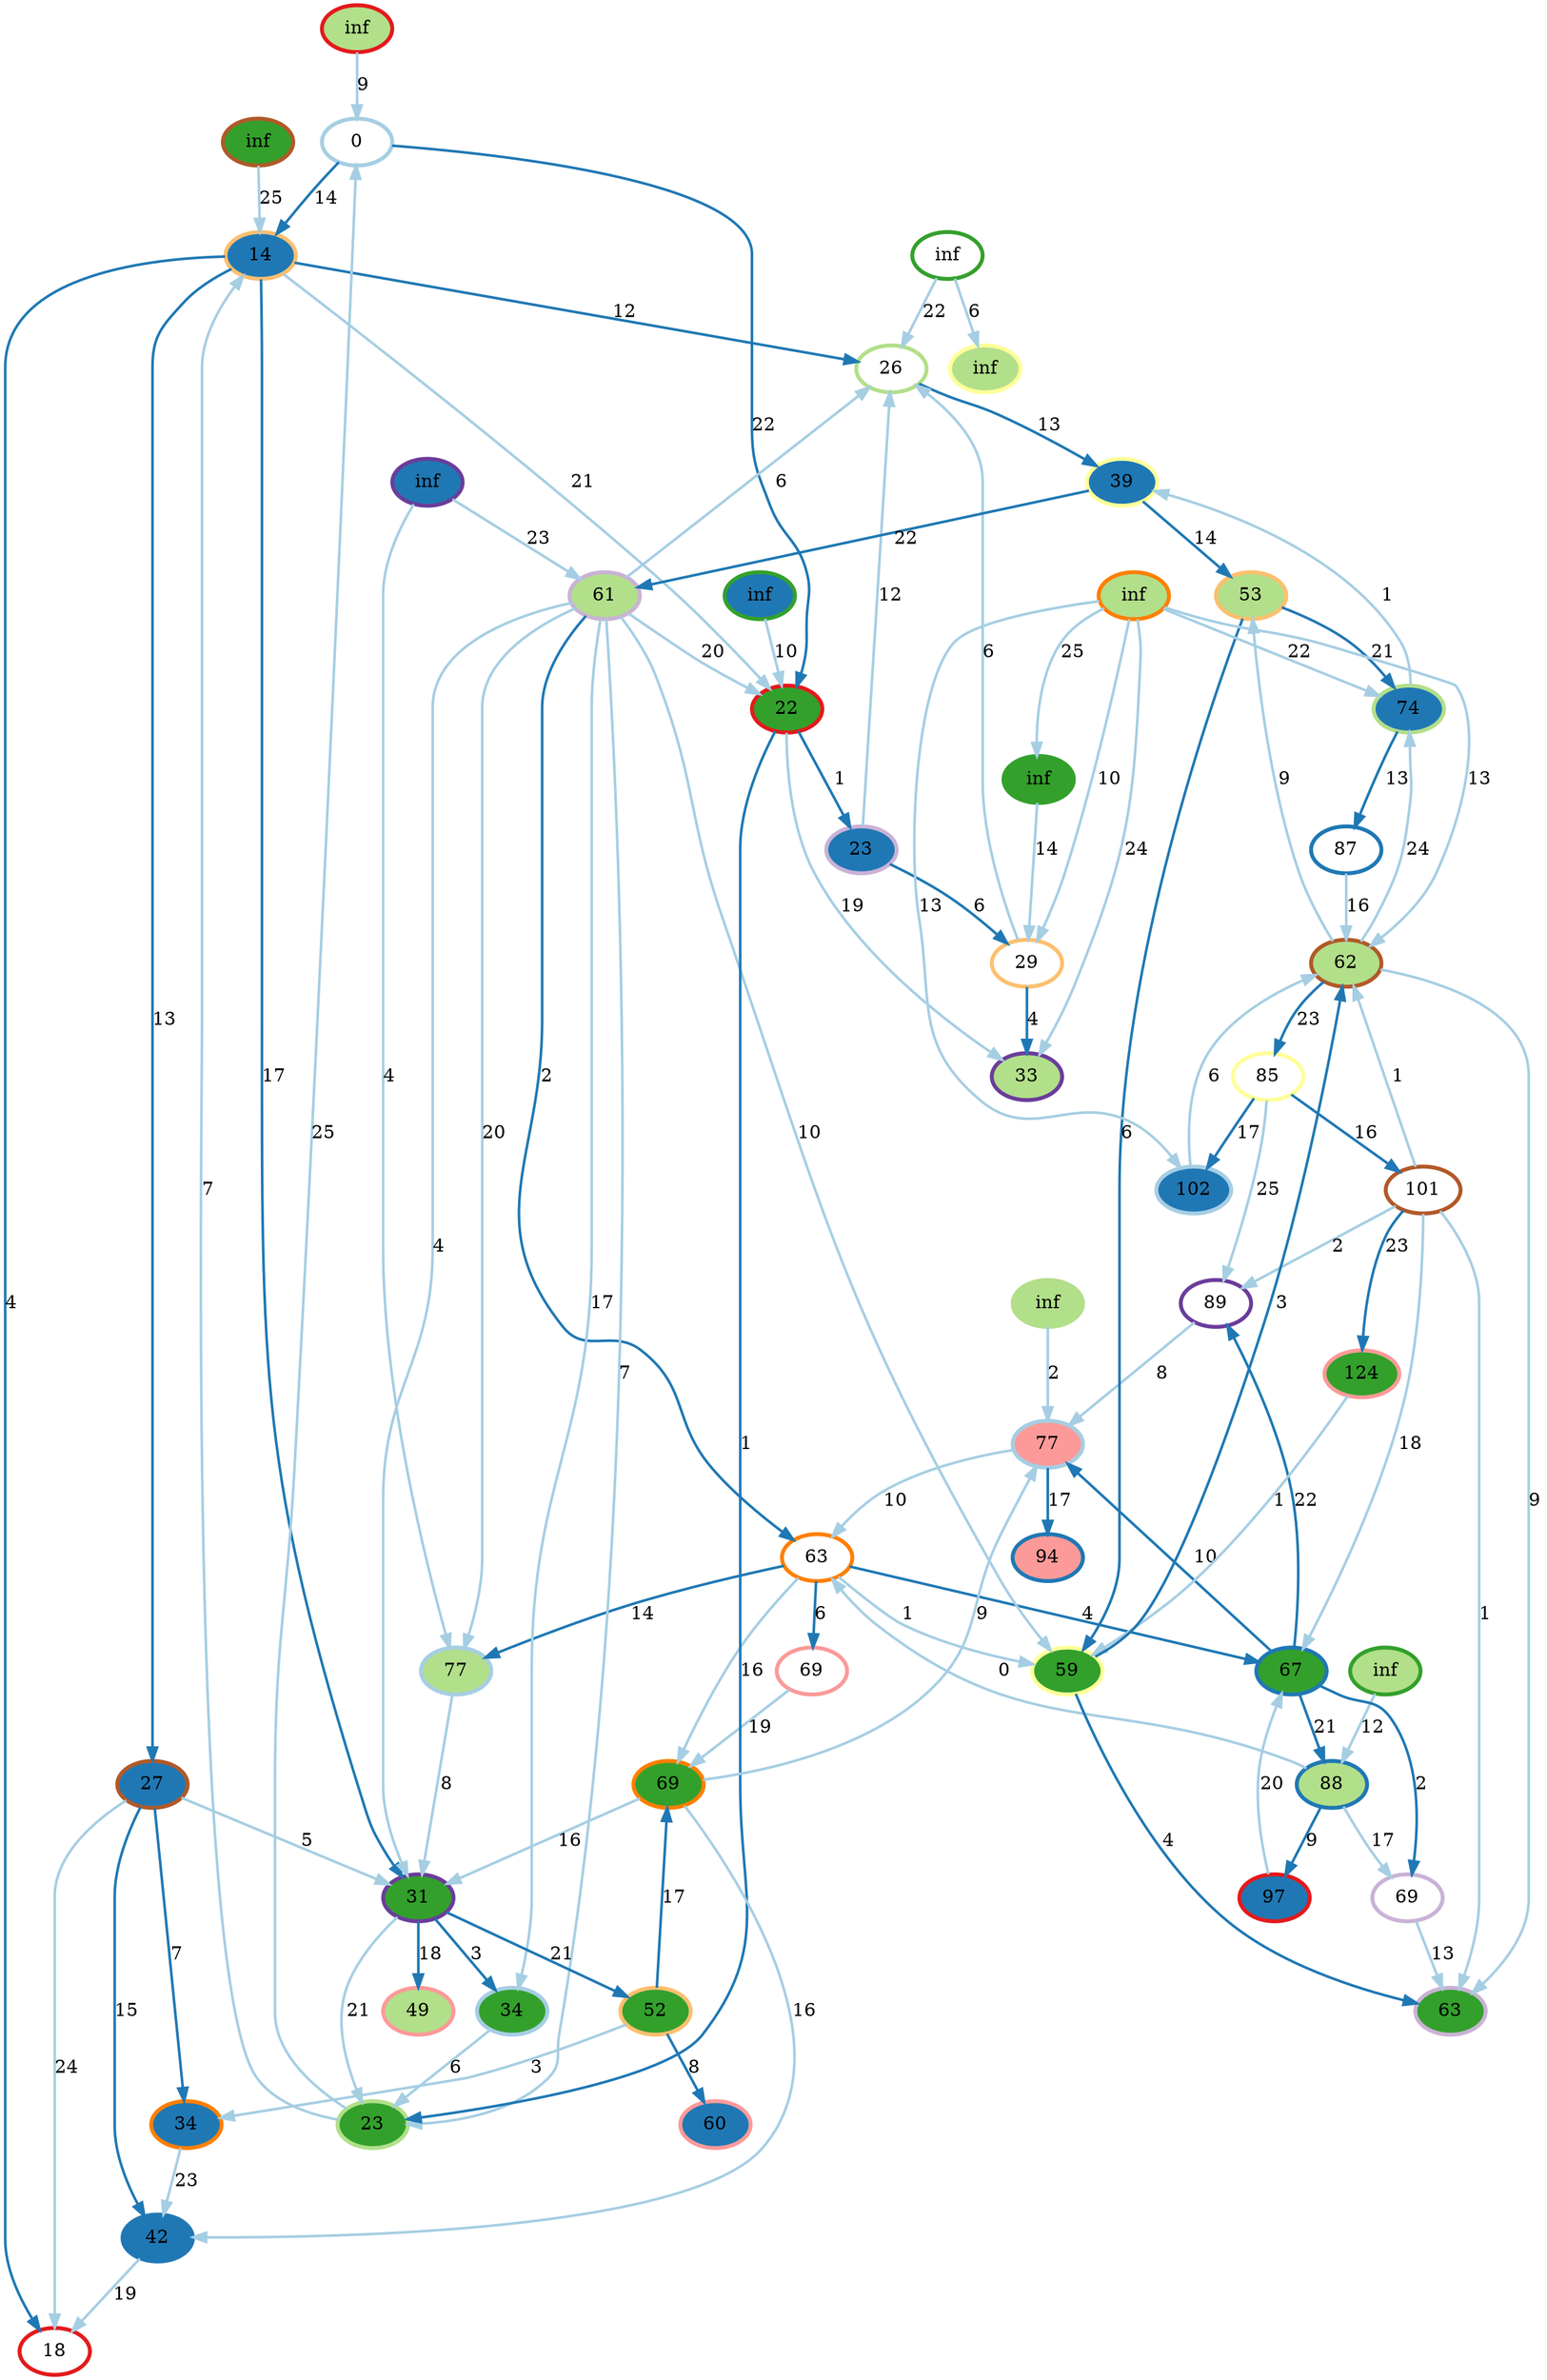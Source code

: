 digraph G {
    0 [penwidth=3,label="0",color=1, colorscheme=paired12]
    1 [penwidth=3,label="87",color=2, colorscheme=paired12]
    2 [penwidth=3,label="26",color=3, colorscheme=paired12]
    3 [penwidth=3,label="inf",color=4, colorscheme=paired12]
    4 [penwidth=3,label="69",color=5, colorscheme=paired12]
    5 [penwidth=3,label="18",color=6, colorscheme=paired12]
    6 [penwidth=3,label="29",color=7, colorscheme=paired12]
    7 [penwidth=3,label="63",color=8, colorscheme=paired12]
    8 [penwidth=3,label="69",color=9, colorscheme=paired12]
    9 [penwidth=3,label="89",color=10, colorscheme=paired12]
    10 [penwidth=3,label="85",color=11, colorscheme=paired12]
    11 [penwidth=3,label="101",color=12, colorscheme=paired12]
    12 [penwidth=3,label="102",color=1, colorscheme=paired12,style=filled,fillcolor=2]
    13 [penwidth=3,label="42",color=2, colorscheme=paired12,style=filled,fillcolor=2]
    14 [penwidth=3,label="74",color=3, colorscheme=paired12,style=filled,fillcolor=2]
    15 [penwidth=3,label="inf",color=4, colorscheme=paired12,style=filled,fillcolor=2]
    16 [penwidth=3,label="60",color=5, colorscheme=paired12,style=filled,fillcolor=2]
    17 [penwidth=3,label="97",color=6, colorscheme=paired12,style=filled,fillcolor=2]
    18 [penwidth=3,label="14",color=7, colorscheme=paired12,style=filled,fillcolor=2]
    19 [penwidth=3,label="34",color=8, colorscheme=paired12,style=filled,fillcolor=2]
    20 [penwidth=3,label="23",color=9, colorscheme=paired12,style=filled,fillcolor=2]
    21 [penwidth=3,label="inf",color=10, colorscheme=paired12,style=filled,fillcolor=2]
    22 [penwidth=3,label="39",color=11, colorscheme=paired12,style=filled,fillcolor=2]
    23 [penwidth=3,label="27",color=12, colorscheme=paired12,style=filled,fillcolor=2]
    24 [penwidth=3,label="77",color=1, colorscheme=paired12,style=filled,fillcolor=3]
    25 [penwidth=3,label="88",color=2, colorscheme=paired12,style=filled,fillcolor=3]
    26 [penwidth=3,label="inf",color=3, colorscheme=paired12,style=filled,fillcolor=3]
    27 [penwidth=3,label="inf",color=4, colorscheme=paired12,style=filled,fillcolor=3]
    28 [penwidth=3,label="49",color=5, colorscheme=paired12,style=filled,fillcolor=3]
    29 [penwidth=3,label="inf",color=6, colorscheme=paired12,style=filled,fillcolor=3]
    30 [penwidth=3,label="53",color=7, colorscheme=paired12,style=filled,fillcolor=3]
    31 [penwidth=3,label="inf",color=8, colorscheme=paired12,style=filled,fillcolor=3]
    32 [penwidth=3,label="61",color=9, colorscheme=paired12,style=filled,fillcolor=3]
    33 [penwidth=3,label="33",color=10, colorscheme=paired12,style=filled,fillcolor=3]
    34 [penwidth=3,label="inf",color=11, colorscheme=paired12,style=filled,fillcolor=3]
    35 [penwidth=3,label="62",color=12, colorscheme=paired12,style=filled,fillcolor=3]
    36 [penwidth=3,label="34",color=1, colorscheme=paired12,style=filled,fillcolor=4]
    37 [penwidth=3,label="67",color=2, colorscheme=paired12,style=filled,fillcolor=4]
    38 [penwidth=3,label="23",color=3, colorscheme=paired12,style=filled,fillcolor=4]
    39 [penwidth=3,label="inf",color=4, colorscheme=paired12,style=filled,fillcolor=4]
    40 [penwidth=3,label="124",color=5, colorscheme=paired12,style=filled,fillcolor=4]
    41 [penwidth=3,label="22",color=6, colorscheme=paired12,style=filled,fillcolor=4]
    42 [penwidth=3,label="52",color=7, colorscheme=paired12,style=filled,fillcolor=4]
    43 [penwidth=3,label="69",color=8, colorscheme=paired12,style=filled,fillcolor=4]
    44 [penwidth=3,label="63",color=9, colorscheme=paired12,style=filled,fillcolor=4]
    45 [penwidth=3,label="31",color=10, colorscheme=paired12,style=filled,fillcolor=4]
    46 [penwidth=3,label="59",color=11, colorscheme=paired12,style=filled,fillcolor=4]
    47 [penwidth=3,label="inf",color=12, colorscheme=paired12,style=filled,fillcolor=4]
    48 [penwidth=3,label="77",color=1, colorscheme=paired12,style=filled,fillcolor=5]
    49 [penwidth=3,label="94",color=2, colorscheme=paired12,style=filled,fillcolor=5]

    11 -> 9 [penwidth=2,label="2",color=1, colorscheme=paired12]
    43 -> 45 [penwidth=2,label="16",color=1, colorscheme=paired12]
    10 -> 9 [penwidth=2,label="25",color=1, colorscheme=paired12]
    48 -> 49 [penwidth=2,label="17",color=2, colorscheme=paired12]
    22 -> 32 [penwidth=2,label="22",color=2, colorscheme=paired12]
    18 -> 45 [penwidth=2,label="17",color=2, colorscheme=paired12]
    35 -> 14 [penwidth=2,label="24",color=1, colorscheme=paired12]
    48 -> 7 [penwidth=2,label="10",color=1, colorscheme=paired12]
    7 -> 46 [penwidth=2,label="1",color=1, colorscheme=paired12]
    11 -> 35 [penwidth=2,label="1",color=1, colorscheme=paired12]
    47 -> 18 [penwidth=2,label="25",color=1, colorscheme=paired12]
    32 -> 46 [penwidth=2,label="10",color=1, colorscheme=paired12]
    36 -> 38 [penwidth=2,label="6",color=1, colorscheme=paired12]
    31 -> 14 [penwidth=2,label="22",color=1, colorscheme=paired12]
    45 -> 28 [penwidth=2,label="18",color=2, colorscheme=paired12]
    37 -> 25 [penwidth=2,label="21",color=2, colorscheme=paired12]
    21 -> 32 [penwidth=2,label="23",color=1, colorscheme=paired12]
    25 -> 17 [penwidth=2,label="9",color=2, colorscheme=paired12]
    18 -> 5 [penwidth=2,label="4",color=2, colorscheme=paired12]
    11 -> 37 [penwidth=2,label="18",color=1, colorscheme=paired12]
    7 -> 24 [penwidth=2,label="14",color=2, colorscheme=paired12]
    31 -> 33 [penwidth=2,label="24",color=1, colorscheme=paired12]
    32 -> 7 [penwidth=2,label="2",color=2, colorscheme=paired12]
    45 -> 38 [penwidth=2,label="21",color=1, colorscheme=paired12]
    38 -> 18 [penwidth=2,label="7",color=1, colorscheme=paired12]
    20 -> 6 [penwidth=2,label="6",color=2, colorscheme=paired12]
    6 -> 33 [penwidth=2,label="4",color=2, colorscheme=paired12]
    25 -> 7 [penwidth=2,label="0",color=1, colorscheme=paired12]
    9 -> 48 [penwidth=2,label="8",color=1, colorscheme=paired12]
    0 -> 18 [penwidth=2,label="14",color=2, colorscheme=paired12]
    26 -> 48 [penwidth=2,label="2",color=1, colorscheme=paired12]
    37 -> 8 [penwidth=2,label="2",color=2, colorscheme=paired12]
    18 -> 2 [penwidth=2,label="12",color=2, colorscheme=paired12]
    18 -> 23 [penwidth=2,label="13",color=2, colorscheme=paired12]
    41 -> 20 [penwidth=2,label="1",color=2, colorscheme=paired12]
    17 -> 37 [penwidth=2,label="20",color=1, colorscheme=paired12]
    11 -> 44 [penwidth=2,label="1",color=1, colorscheme=paired12]
    31 -> 39 [penwidth=2,label="25",color=1, colorscheme=paired12]
    35 -> 44 [penwidth=2,label="9",color=1, colorscheme=paired12]
    12 -> 35 [penwidth=2,label="6",color=1, colorscheme=paired12]
    32 -> 38 [penwidth=2,label="7",color=1, colorscheme=paired12]
    35 -> 30 [penwidth=2,label="9",color=1, colorscheme=paired12]
    11 -> 40 [penwidth=2,label="23",color=2, colorscheme=paired12]
    41 -> 33 [penwidth=2,label="19",color=1, colorscheme=paired12]
    23 -> 45 [penwidth=2,label="5",color=1, colorscheme=paired12]
    21 -> 24 [penwidth=2,label="4",color=1, colorscheme=paired12]
    42 -> 43 [penwidth=2,label="17",color=2, colorscheme=paired12]
    0 -> 41 [penwidth=2,label="22",color=2, colorscheme=paired12]
    27 -> 25 [penwidth=2,label="12",color=1, colorscheme=paired12]
    7 -> 43 [penwidth=2,label="16",color=1, colorscheme=paired12]
    7 -> 37 [penwidth=2,label="4",color=2, colorscheme=paired12]
    31 -> 6 [penwidth=2,label="10",color=1, colorscheme=paired12]
    23 -> 5 [penwidth=2,label="24",color=1, colorscheme=paired12]
    45 -> 36 [penwidth=2,label="3",color=2, colorscheme=paired12]
    10 -> 11 [penwidth=2,label="16",color=2, colorscheme=paired12]
    30 -> 46 [penwidth=2,label="6",color=2, colorscheme=paired12]
    37 -> 9 [penwidth=2,label="22",color=2, colorscheme=paired12]
    32 -> 2 [penwidth=2,label="6",color=1, colorscheme=paired12]
    42 -> 16 [penwidth=2,label="8",color=2, colorscheme=paired12]
    32 -> 24 [penwidth=2,label="20",color=1, colorscheme=paired12]
    22 -> 30 [penwidth=2,label="14",color=2, colorscheme=paired12]
    13 -> 5 [penwidth=2,label="19",color=1, colorscheme=paired12]
    23 -> 19 [penwidth=2,label="7",color=2, colorscheme=paired12]
    14 -> 1 [penwidth=2,label="13",color=2, colorscheme=paired12]
    1 -> 35 [penwidth=2,label="16",color=1, colorscheme=paired12]
    7 -> 4 [penwidth=2,label="6",color=2, colorscheme=paired12]
    8 -> 44 [penwidth=2,label="13",color=1, colorscheme=paired12]
    14 -> 22 [penwidth=2,label="1",color=1, colorscheme=paired12]
    30 -> 14 [penwidth=2,label="21",color=2, colorscheme=paired12]
    45 -> 42 [penwidth=2,label="21",color=2, colorscheme=paired12]
    20 -> 2 [penwidth=2,label="12",color=1, colorscheme=paired12]
    43 -> 48 [penwidth=2,label="9",color=1, colorscheme=paired12]
    38 -> 0 [penwidth=2,label="25",color=1, colorscheme=paired12]
    31 -> 12 [penwidth=2,label="13",color=1, colorscheme=paired12]
    24 -> 45 [penwidth=2,label="8",color=1, colorscheme=paired12]
    40 -> 46 [penwidth=2,label="1",color=1, colorscheme=paired12]
    23 -> 13 [penwidth=2,label="15",color=2, colorscheme=paired12]
    19 -> 13 [penwidth=2,label="23",color=1, colorscheme=paired12]
    3 -> 34 [penwidth=2,label="6",color=1, colorscheme=paired12]
    32 -> 36 [penwidth=2,label="17",color=1, colorscheme=paired12]
    31 -> 35 [penwidth=2,label="13",color=1, colorscheme=paired12]
    32 -> 45 [penwidth=2,label="4",color=1, colorscheme=paired12]
    15 -> 41 [penwidth=2,label="10",color=1, colorscheme=paired12]
    3 -> 2 [penwidth=2,label="22",color=1, colorscheme=paired12]
    10 -> 12 [penwidth=2,label="17",color=2, colorscheme=paired12]
    6 -> 2 [penwidth=2,label="6",color=1, colorscheme=paired12]
    46 -> 35 [penwidth=2,label="3",color=2, colorscheme=paired12]
    18 -> 41 [penwidth=2,label="21",color=1, colorscheme=paired12]
    4 -> 43 [penwidth=2,label="19",color=1, colorscheme=paired12]
    25 -> 8 [penwidth=2,label="17",color=1, colorscheme=paired12]
    29 -> 0 [penwidth=2,label="9",color=1, colorscheme=paired12]
    39 -> 6 [penwidth=2,label="14",color=1, colorscheme=paired12]
    32 -> 41 [penwidth=2,label="20",color=1, colorscheme=paired12]
    2 -> 22 [penwidth=2,label="13",color=2, colorscheme=paired12]
    37 -> 48 [penwidth=2,label="10",color=2, colorscheme=paired12]
    42 -> 19 [penwidth=2,label="3",color=1, colorscheme=paired12]
    46 -> 44 [penwidth=2,label="4",color=2, colorscheme=paired12]
    35 -> 10 [penwidth=2,label="23",color=2, colorscheme=paired12]
    41 -> 38 [penwidth=2,label="1",color=2, colorscheme=paired12]
    43 -> 13 [penwidth=2,label="16",color=1, colorscheme=paired12]
}